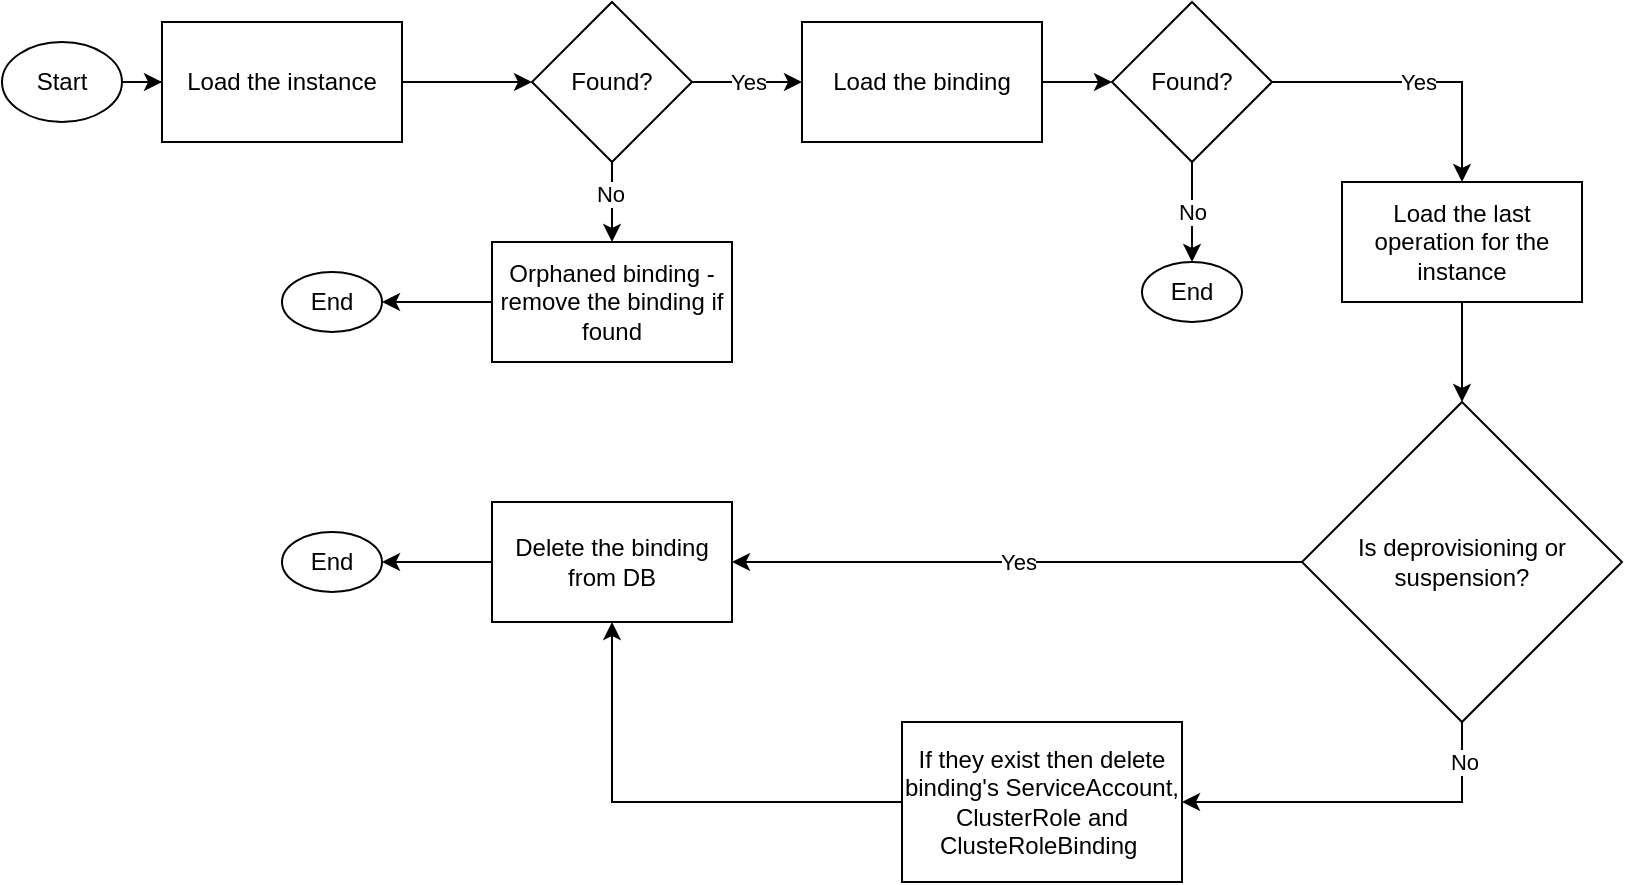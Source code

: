 <mxfile version="24.7.17">
  <diagram name="Page-1" id="DYFdJtEx81X-teSN2fxA">
    <mxGraphModel dx="1023" dy="661" grid="1" gridSize="10" guides="1" tooltips="1" connect="1" arrows="1" fold="1" page="1" pageScale="1" pageWidth="850" pageHeight="1100" math="0" shadow="0">
      <root>
        <mxCell id="0" />
        <mxCell id="1" parent="0" />
        <mxCell id="uTxP797zPTyYRlyg6JWm-3" style="edgeStyle=orthogonalEdgeStyle;rounded=0;orthogonalLoop=1;jettySize=auto;html=1;" edge="1" parent="1" source="uTxP797zPTyYRlyg6JWm-1" target="uTxP797zPTyYRlyg6JWm-2">
          <mxGeometry relative="1" as="geometry" />
        </mxCell>
        <mxCell id="uTxP797zPTyYRlyg6JWm-1" value="Start" style="ellipse;whiteSpace=wrap;html=1;" vertex="1" parent="1">
          <mxGeometry x="40" y="80" width="60" height="40" as="geometry" />
        </mxCell>
        <mxCell id="uTxP797zPTyYRlyg6JWm-5" style="edgeStyle=orthogonalEdgeStyle;rounded=0;orthogonalLoop=1;jettySize=auto;html=1;" edge="1" parent="1" source="uTxP797zPTyYRlyg6JWm-2" target="uTxP797zPTyYRlyg6JWm-4">
          <mxGeometry relative="1" as="geometry">
            <mxPoint x="280" y="100.034" as="sourcePoint" />
          </mxGeometry>
        </mxCell>
        <mxCell id="uTxP797zPTyYRlyg6JWm-2" value="Load the instance" style="whiteSpace=wrap;html=1;" vertex="1" parent="1">
          <mxGeometry x="120" y="70" width="120" height="60" as="geometry" />
        </mxCell>
        <mxCell id="uTxP797zPTyYRlyg6JWm-8" style="edgeStyle=orthogonalEdgeStyle;rounded=0;orthogonalLoop=1;jettySize=auto;html=1;" edge="1" parent="1" source="uTxP797zPTyYRlyg6JWm-4" target="uTxP797zPTyYRlyg6JWm-7">
          <mxGeometry relative="1" as="geometry" />
        </mxCell>
        <mxCell id="uTxP797zPTyYRlyg6JWm-10" value="No" style="edgeLabel;html=1;align=center;verticalAlign=middle;resizable=0;points=[];" vertex="1" connectable="0" parent="uTxP797zPTyYRlyg6JWm-8">
          <mxGeometry x="-0.196" y="-1" relative="1" as="geometry">
            <mxPoint as="offset" />
          </mxGeometry>
        </mxCell>
        <mxCell id="uTxP797zPTyYRlyg6JWm-13" value="Yes" style="edgeStyle=orthogonalEdgeStyle;rounded=0;orthogonalLoop=1;jettySize=auto;html=1;" edge="1" parent="1" source="uTxP797zPTyYRlyg6JWm-4" target="uTxP797zPTyYRlyg6JWm-12">
          <mxGeometry relative="1" as="geometry" />
        </mxCell>
        <mxCell id="uTxP797zPTyYRlyg6JWm-4" value="Found?" style="rhombus;whiteSpace=wrap;html=1;" vertex="1" parent="1">
          <mxGeometry x="305" y="60" width="80" height="80" as="geometry" />
        </mxCell>
        <mxCell id="uTxP797zPTyYRlyg6JWm-6" value="End" style="ellipse;whiteSpace=wrap;html=1;" vertex="1" parent="1">
          <mxGeometry x="180" y="195" width="50" height="30" as="geometry" />
        </mxCell>
        <mxCell id="uTxP797zPTyYRlyg6JWm-9" style="edgeStyle=orthogonalEdgeStyle;rounded=0;orthogonalLoop=1;jettySize=auto;html=1;" edge="1" parent="1" source="uTxP797zPTyYRlyg6JWm-7" target="uTxP797zPTyYRlyg6JWm-6">
          <mxGeometry relative="1" as="geometry">
            <mxPoint x="345" y="290" as="targetPoint" />
          </mxGeometry>
        </mxCell>
        <mxCell id="uTxP797zPTyYRlyg6JWm-7" value="Orphaned binding -remove the binding if found" style="whiteSpace=wrap;html=1;" vertex="1" parent="1">
          <mxGeometry x="285" y="180" width="120" height="60" as="geometry" />
        </mxCell>
        <mxCell id="uTxP797zPTyYRlyg6JWm-15" style="edgeStyle=orthogonalEdgeStyle;rounded=0;orthogonalLoop=1;jettySize=auto;html=1;" edge="1" parent="1" source="uTxP797zPTyYRlyg6JWm-12" target="uTxP797zPTyYRlyg6JWm-14">
          <mxGeometry relative="1" as="geometry" />
        </mxCell>
        <mxCell id="uTxP797zPTyYRlyg6JWm-12" value="Load the binding" style="whiteSpace=wrap;html=1;" vertex="1" parent="1">
          <mxGeometry x="440" y="70" width="120" height="60" as="geometry" />
        </mxCell>
        <mxCell id="uTxP797zPTyYRlyg6JWm-17" value="No" style="edgeStyle=orthogonalEdgeStyle;rounded=0;orthogonalLoop=1;jettySize=auto;html=1;" edge="1" parent="1" source="uTxP797zPTyYRlyg6JWm-14" target="uTxP797zPTyYRlyg6JWm-16">
          <mxGeometry relative="1" as="geometry" />
        </mxCell>
        <mxCell id="uTxP797zPTyYRlyg6JWm-19" value="Yes" style="edgeStyle=orthogonalEdgeStyle;rounded=0;orthogonalLoop=1;jettySize=auto;html=1;" edge="1" parent="1" source="uTxP797zPTyYRlyg6JWm-14" target="uTxP797zPTyYRlyg6JWm-18">
          <mxGeometry relative="1" as="geometry" />
        </mxCell>
        <mxCell id="uTxP797zPTyYRlyg6JWm-14" value="Found?" style="rhombus;whiteSpace=wrap;html=1;" vertex="1" parent="1">
          <mxGeometry x="595" y="60" width="80" height="80" as="geometry" />
        </mxCell>
        <mxCell id="uTxP797zPTyYRlyg6JWm-16" value="End" style="ellipse;whiteSpace=wrap;html=1;" vertex="1" parent="1">
          <mxGeometry x="610" y="190" width="50" height="30" as="geometry" />
        </mxCell>
        <mxCell id="uTxP797zPTyYRlyg6JWm-22" style="edgeStyle=orthogonalEdgeStyle;rounded=0;orthogonalLoop=1;jettySize=auto;html=1;" edge="1" parent="1" source="uTxP797zPTyYRlyg6JWm-18" target="uTxP797zPTyYRlyg6JWm-21">
          <mxGeometry relative="1" as="geometry" />
        </mxCell>
        <mxCell id="uTxP797zPTyYRlyg6JWm-18" value="Load the last operation for the instance" style="whiteSpace=wrap;html=1;" vertex="1" parent="1">
          <mxGeometry x="710" y="150" width="120" height="60" as="geometry" />
        </mxCell>
        <mxCell id="uTxP797zPTyYRlyg6JWm-23" value="Yes" style="edgeStyle=orthogonalEdgeStyle;rounded=0;orthogonalLoop=1;jettySize=auto;html=1;" edge="1" parent="1" source="uTxP797zPTyYRlyg6JWm-21" target="uTxP797zPTyYRlyg6JWm-24">
          <mxGeometry relative="1" as="geometry">
            <mxPoint x="590" y="340.0" as="targetPoint" />
          </mxGeometry>
        </mxCell>
        <mxCell id="uTxP797zPTyYRlyg6JWm-26" style="edgeStyle=orthogonalEdgeStyle;rounded=0;orthogonalLoop=1;jettySize=auto;html=1;entryX=1;entryY=0.5;entryDx=0;entryDy=0;" edge="1" parent="1" source="uTxP797zPTyYRlyg6JWm-21" target="uTxP797zPTyYRlyg6JWm-25">
          <mxGeometry relative="1" as="geometry">
            <Array as="points">
              <mxPoint x="770" y="460" />
            </Array>
          </mxGeometry>
        </mxCell>
        <mxCell id="uTxP797zPTyYRlyg6JWm-28" value="No" style="edgeLabel;html=1;align=center;verticalAlign=middle;resizable=0;points=[];" vertex="1" connectable="0" parent="uTxP797zPTyYRlyg6JWm-26">
          <mxGeometry x="-0.782" y="1" relative="1" as="geometry">
            <mxPoint as="offset" />
          </mxGeometry>
        </mxCell>
        <mxCell id="uTxP797zPTyYRlyg6JWm-21" value="Is deprovisioning or suspension?" style="rhombus;whiteSpace=wrap;html=1;" vertex="1" parent="1">
          <mxGeometry x="690" y="260" width="160" height="160" as="geometry" />
        </mxCell>
        <mxCell id="uTxP797zPTyYRlyg6JWm-30" style="edgeStyle=orthogonalEdgeStyle;rounded=0;orthogonalLoop=1;jettySize=auto;html=1;" edge="1" parent="1" source="uTxP797zPTyYRlyg6JWm-24" target="uTxP797zPTyYRlyg6JWm-29">
          <mxGeometry relative="1" as="geometry" />
        </mxCell>
        <mxCell id="uTxP797zPTyYRlyg6JWm-24" value="Delete the binding from DB" style="whiteSpace=wrap;html=1;" vertex="1" parent="1">
          <mxGeometry x="285" y="310" width="120" height="60" as="geometry" />
        </mxCell>
        <mxCell id="uTxP797zPTyYRlyg6JWm-27" style="edgeStyle=orthogonalEdgeStyle;rounded=0;orthogonalLoop=1;jettySize=auto;html=1;" edge="1" parent="1" source="uTxP797zPTyYRlyg6JWm-25" target="uTxP797zPTyYRlyg6JWm-24">
          <mxGeometry relative="1" as="geometry" />
        </mxCell>
        <mxCell id="uTxP797zPTyYRlyg6JWm-25" value="If they exist then delete binding&#39;s ServiceAccount, ClusterRole and ClusteRoleBinding&amp;nbsp;" style="whiteSpace=wrap;html=1;" vertex="1" parent="1">
          <mxGeometry x="490" y="420" width="140" height="80" as="geometry" />
        </mxCell>
        <mxCell id="uTxP797zPTyYRlyg6JWm-29" value="End" style="ellipse;whiteSpace=wrap;html=1;" vertex="1" parent="1">
          <mxGeometry x="180" y="325" width="50" height="30" as="geometry" />
        </mxCell>
      </root>
    </mxGraphModel>
  </diagram>
</mxfile>
